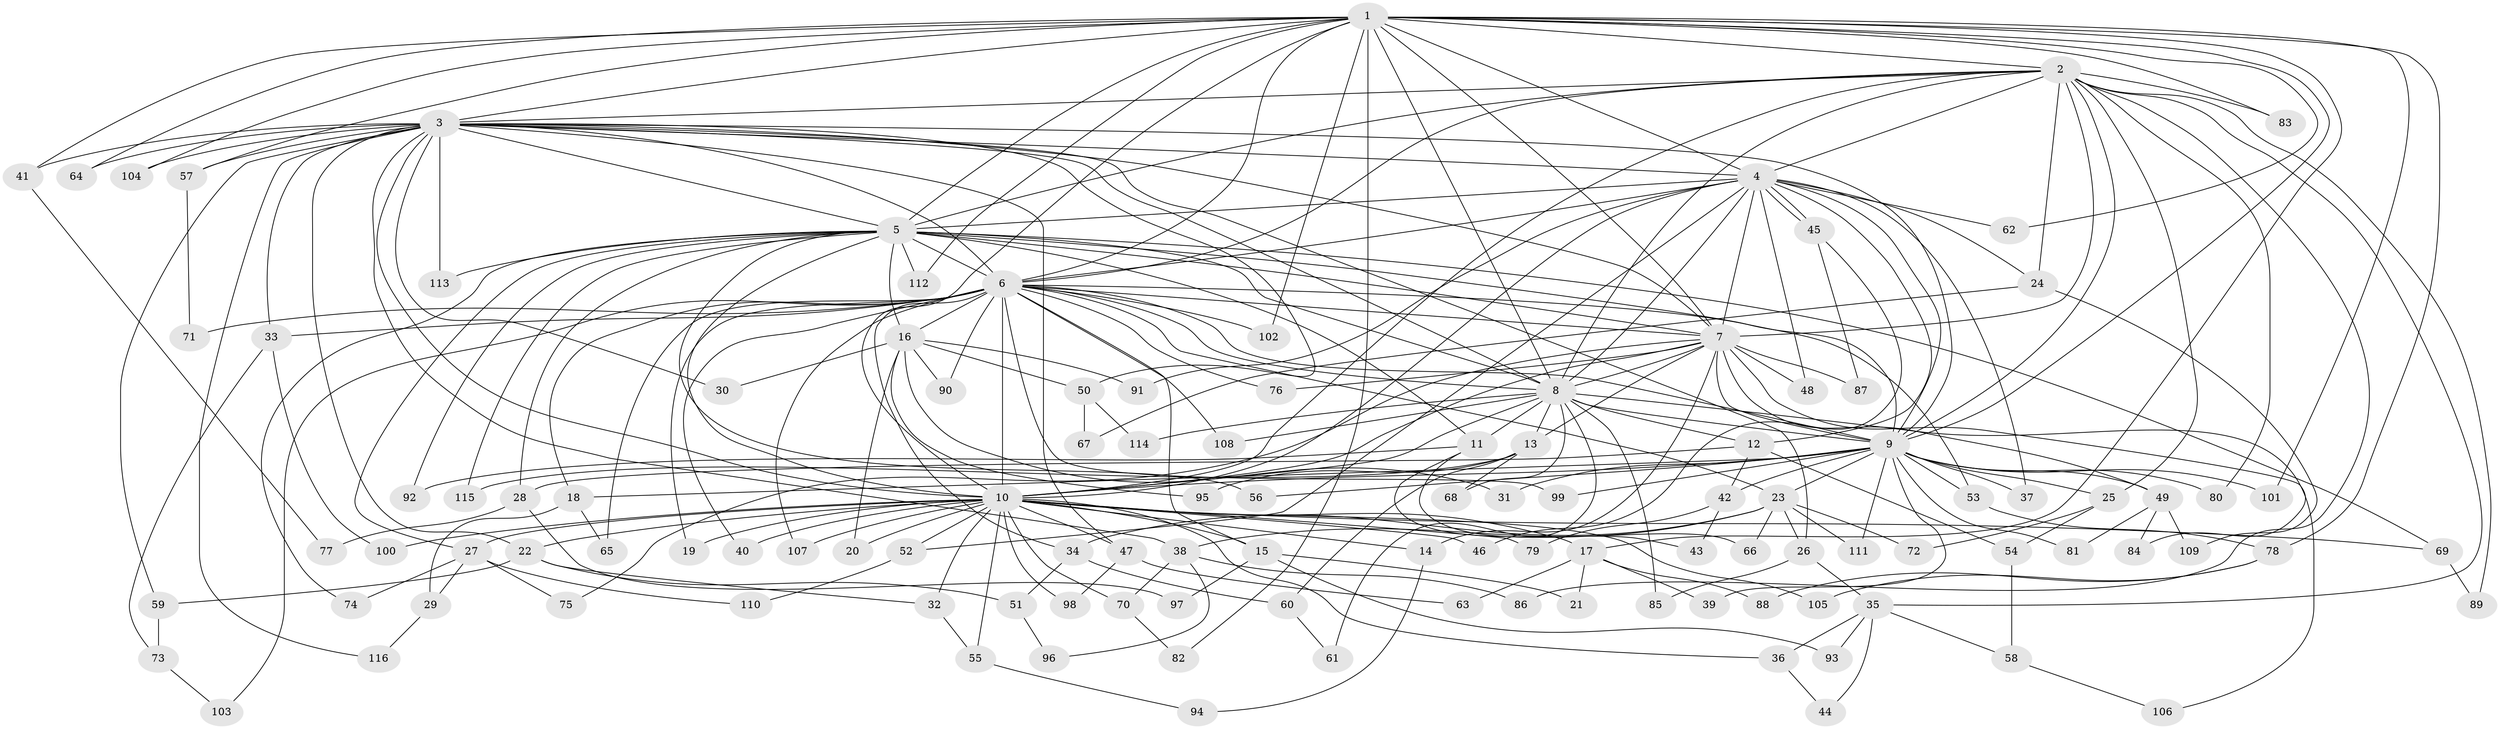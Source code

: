 // Generated by graph-tools (version 1.1) at 2025/01/03/09/25 03:01:20]
// undirected, 116 vertices, 257 edges
graph export_dot {
graph [start="1"]
  node [color=gray90,style=filled];
  1;
  2;
  3;
  4;
  5;
  6;
  7;
  8;
  9;
  10;
  11;
  12;
  13;
  14;
  15;
  16;
  17;
  18;
  19;
  20;
  21;
  22;
  23;
  24;
  25;
  26;
  27;
  28;
  29;
  30;
  31;
  32;
  33;
  34;
  35;
  36;
  37;
  38;
  39;
  40;
  41;
  42;
  43;
  44;
  45;
  46;
  47;
  48;
  49;
  50;
  51;
  52;
  53;
  54;
  55;
  56;
  57;
  58;
  59;
  60;
  61;
  62;
  63;
  64;
  65;
  66;
  67;
  68;
  69;
  70;
  71;
  72;
  73;
  74;
  75;
  76;
  77;
  78;
  79;
  80;
  81;
  82;
  83;
  84;
  85;
  86;
  87;
  88;
  89;
  90;
  91;
  92;
  93;
  94;
  95;
  96;
  97;
  98;
  99;
  100;
  101;
  102;
  103;
  104;
  105;
  106;
  107;
  108;
  109;
  110;
  111;
  112;
  113;
  114;
  115;
  116;
  1 -- 2;
  1 -- 3;
  1 -- 4;
  1 -- 5;
  1 -- 6;
  1 -- 7;
  1 -- 8;
  1 -- 9;
  1 -- 10;
  1 -- 17;
  1 -- 41;
  1 -- 57;
  1 -- 62;
  1 -- 64;
  1 -- 78;
  1 -- 82;
  1 -- 83;
  1 -- 101;
  1 -- 102;
  1 -- 104;
  1 -- 112;
  2 -- 3;
  2 -- 4;
  2 -- 5;
  2 -- 6;
  2 -- 7;
  2 -- 8;
  2 -- 9;
  2 -- 10;
  2 -- 24;
  2 -- 25;
  2 -- 35;
  2 -- 80;
  2 -- 83;
  2 -- 86;
  2 -- 89;
  3 -- 4;
  3 -- 5;
  3 -- 6;
  3 -- 7;
  3 -- 8;
  3 -- 9;
  3 -- 10;
  3 -- 22;
  3 -- 26;
  3 -- 30;
  3 -- 33;
  3 -- 38;
  3 -- 41;
  3 -- 47;
  3 -- 50;
  3 -- 57;
  3 -- 59;
  3 -- 64;
  3 -- 104;
  3 -- 113;
  3 -- 116;
  4 -- 5;
  4 -- 6;
  4 -- 7;
  4 -- 8;
  4 -- 9;
  4 -- 10;
  4 -- 12;
  4 -- 24;
  4 -- 37;
  4 -- 45;
  4 -- 45;
  4 -- 48;
  4 -- 52;
  4 -- 62;
  4 -- 91;
  5 -- 6;
  5 -- 7;
  5 -- 8;
  5 -- 9;
  5 -- 10;
  5 -- 11;
  5 -- 16;
  5 -- 27;
  5 -- 28;
  5 -- 56;
  5 -- 69;
  5 -- 74;
  5 -- 92;
  5 -- 112;
  5 -- 113;
  5 -- 115;
  6 -- 7;
  6 -- 8;
  6 -- 9;
  6 -- 10;
  6 -- 15;
  6 -- 16;
  6 -- 18;
  6 -- 19;
  6 -- 23;
  6 -- 33;
  6 -- 34;
  6 -- 40;
  6 -- 53;
  6 -- 65;
  6 -- 71;
  6 -- 76;
  6 -- 90;
  6 -- 99;
  6 -- 102;
  6 -- 103;
  6 -- 107;
  6 -- 108;
  7 -- 8;
  7 -- 9;
  7 -- 10;
  7 -- 13;
  7 -- 14;
  7 -- 48;
  7 -- 49;
  7 -- 75;
  7 -- 76;
  7 -- 84;
  7 -- 87;
  8 -- 9;
  8 -- 10;
  8 -- 11;
  8 -- 12;
  8 -- 13;
  8 -- 61;
  8 -- 68;
  8 -- 85;
  8 -- 106;
  8 -- 108;
  8 -- 114;
  9 -- 10;
  9 -- 18;
  9 -- 23;
  9 -- 25;
  9 -- 31;
  9 -- 37;
  9 -- 39;
  9 -- 42;
  9 -- 49;
  9 -- 53;
  9 -- 56;
  9 -- 80;
  9 -- 81;
  9 -- 99;
  9 -- 101;
  9 -- 111;
  10 -- 14;
  10 -- 15;
  10 -- 17;
  10 -- 19;
  10 -- 20;
  10 -- 22;
  10 -- 27;
  10 -- 32;
  10 -- 36;
  10 -- 40;
  10 -- 46;
  10 -- 47;
  10 -- 52;
  10 -- 55;
  10 -- 69;
  10 -- 70;
  10 -- 79;
  10 -- 98;
  10 -- 100;
  10 -- 105;
  10 -- 107;
  11 -- 43;
  11 -- 66;
  11 -- 92;
  12 -- 28;
  12 -- 42;
  12 -- 54;
  13 -- 60;
  13 -- 68;
  13 -- 95;
  13 -- 115;
  14 -- 94;
  15 -- 21;
  15 -- 93;
  15 -- 97;
  16 -- 20;
  16 -- 30;
  16 -- 31;
  16 -- 50;
  16 -- 90;
  16 -- 91;
  16 -- 95;
  17 -- 21;
  17 -- 39;
  17 -- 63;
  17 -- 88;
  18 -- 29;
  18 -- 65;
  22 -- 32;
  22 -- 51;
  22 -- 59;
  23 -- 26;
  23 -- 34;
  23 -- 38;
  23 -- 66;
  23 -- 72;
  23 -- 111;
  24 -- 67;
  24 -- 109;
  25 -- 54;
  25 -- 72;
  26 -- 35;
  26 -- 85;
  27 -- 29;
  27 -- 74;
  27 -- 75;
  27 -- 110;
  28 -- 77;
  28 -- 97;
  29 -- 116;
  32 -- 55;
  33 -- 73;
  33 -- 100;
  34 -- 51;
  34 -- 60;
  35 -- 36;
  35 -- 44;
  35 -- 58;
  35 -- 93;
  36 -- 44;
  38 -- 70;
  38 -- 86;
  38 -- 96;
  41 -- 77;
  42 -- 43;
  42 -- 79;
  45 -- 46;
  45 -- 87;
  47 -- 63;
  47 -- 98;
  49 -- 81;
  49 -- 84;
  49 -- 109;
  50 -- 67;
  50 -- 114;
  51 -- 96;
  52 -- 110;
  53 -- 78;
  54 -- 58;
  55 -- 94;
  57 -- 71;
  58 -- 106;
  59 -- 73;
  60 -- 61;
  69 -- 89;
  70 -- 82;
  73 -- 103;
  78 -- 88;
  78 -- 105;
}
